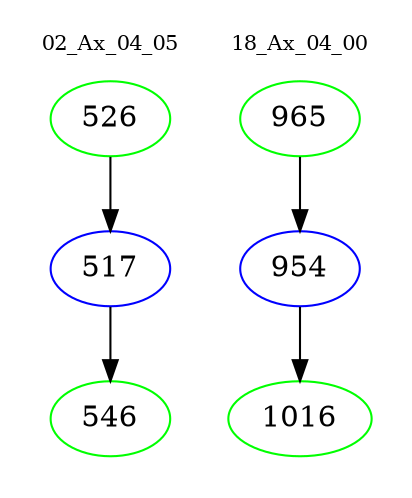 digraph{
subgraph cluster_0 {
color = white
label = "02_Ax_04_05";
fontsize=10;
T0_526 [label="526", color="green"]
T0_526 -> T0_517 [color="black"]
T0_517 [label="517", color="blue"]
T0_517 -> T0_546 [color="black"]
T0_546 [label="546", color="green"]
}
subgraph cluster_1 {
color = white
label = "18_Ax_04_00";
fontsize=10;
T1_965 [label="965", color="green"]
T1_965 -> T1_954 [color="black"]
T1_954 [label="954", color="blue"]
T1_954 -> T1_1016 [color="black"]
T1_1016 [label="1016", color="green"]
}
}
